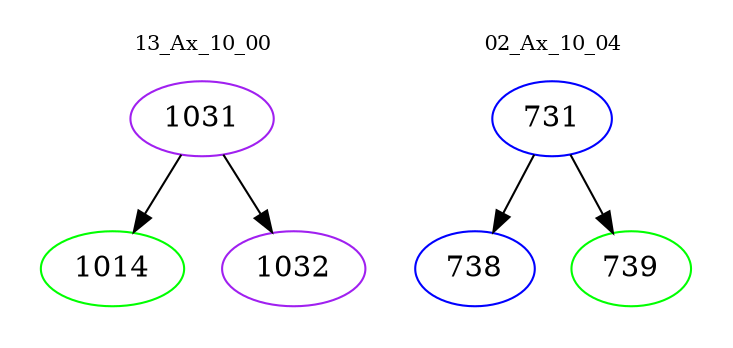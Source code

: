 digraph{
subgraph cluster_0 {
color = white
label = "13_Ax_10_00";
fontsize=10;
T0_1031 [label="1031", color="purple"]
T0_1031 -> T0_1014 [color="black"]
T0_1014 [label="1014", color="green"]
T0_1031 -> T0_1032 [color="black"]
T0_1032 [label="1032", color="purple"]
}
subgraph cluster_1 {
color = white
label = "02_Ax_10_04";
fontsize=10;
T1_731 [label="731", color="blue"]
T1_731 -> T1_738 [color="black"]
T1_738 [label="738", color="blue"]
T1_731 -> T1_739 [color="black"]
T1_739 [label="739", color="green"]
}
}
